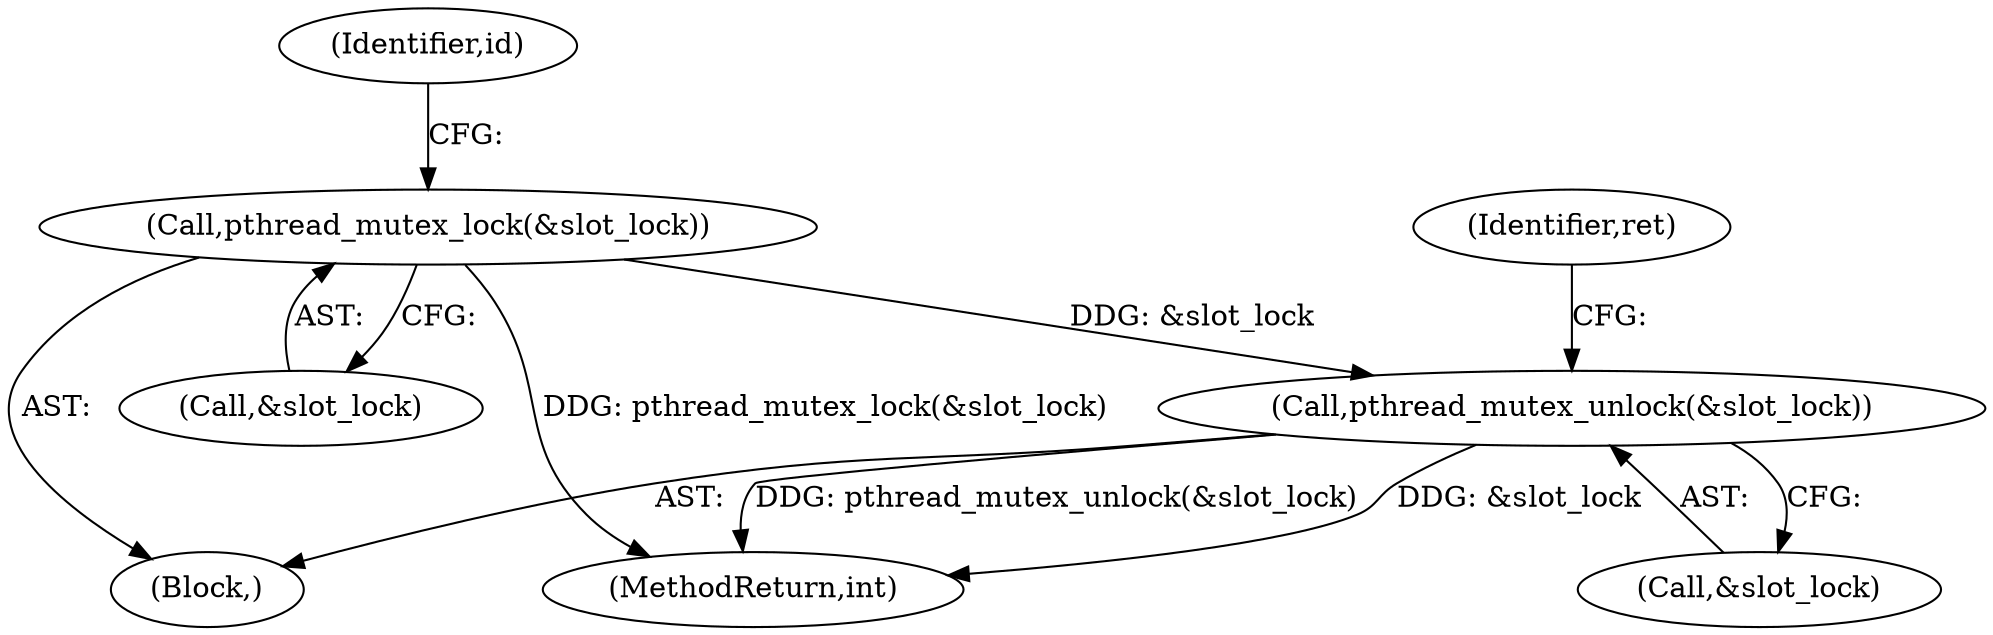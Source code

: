 digraph "0_Android_472271b153c5dc53c28beac55480a8d8434b2d5c_32@API" {
"1000155" [label="(Call,pthread_mutex_unlock(&slot_lock))"];
"1000105" [label="(Call,pthread_mutex_lock(&slot_lock))"];
"1000104" [label="(Block,)"];
"1000110" [label="(Identifier,id)"];
"1000106" [label="(Call,&slot_lock)"];
"1000156" [label="(Call,&slot_lock)"];
"1000105" [label="(Call,pthread_mutex_lock(&slot_lock))"];
"1000160" [label="(MethodReturn,int)"];
"1000155" [label="(Call,pthread_mutex_unlock(&slot_lock))"];
"1000159" [label="(Identifier,ret)"];
"1000155" -> "1000104"  [label="AST: "];
"1000155" -> "1000156"  [label="CFG: "];
"1000156" -> "1000155"  [label="AST: "];
"1000159" -> "1000155"  [label="CFG: "];
"1000155" -> "1000160"  [label="DDG: pthread_mutex_unlock(&slot_lock)"];
"1000155" -> "1000160"  [label="DDG: &slot_lock"];
"1000105" -> "1000155"  [label="DDG: &slot_lock"];
"1000105" -> "1000104"  [label="AST: "];
"1000105" -> "1000106"  [label="CFG: "];
"1000106" -> "1000105"  [label="AST: "];
"1000110" -> "1000105"  [label="CFG: "];
"1000105" -> "1000160"  [label="DDG: pthread_mutex_lock(&slot_lock)"];
}
